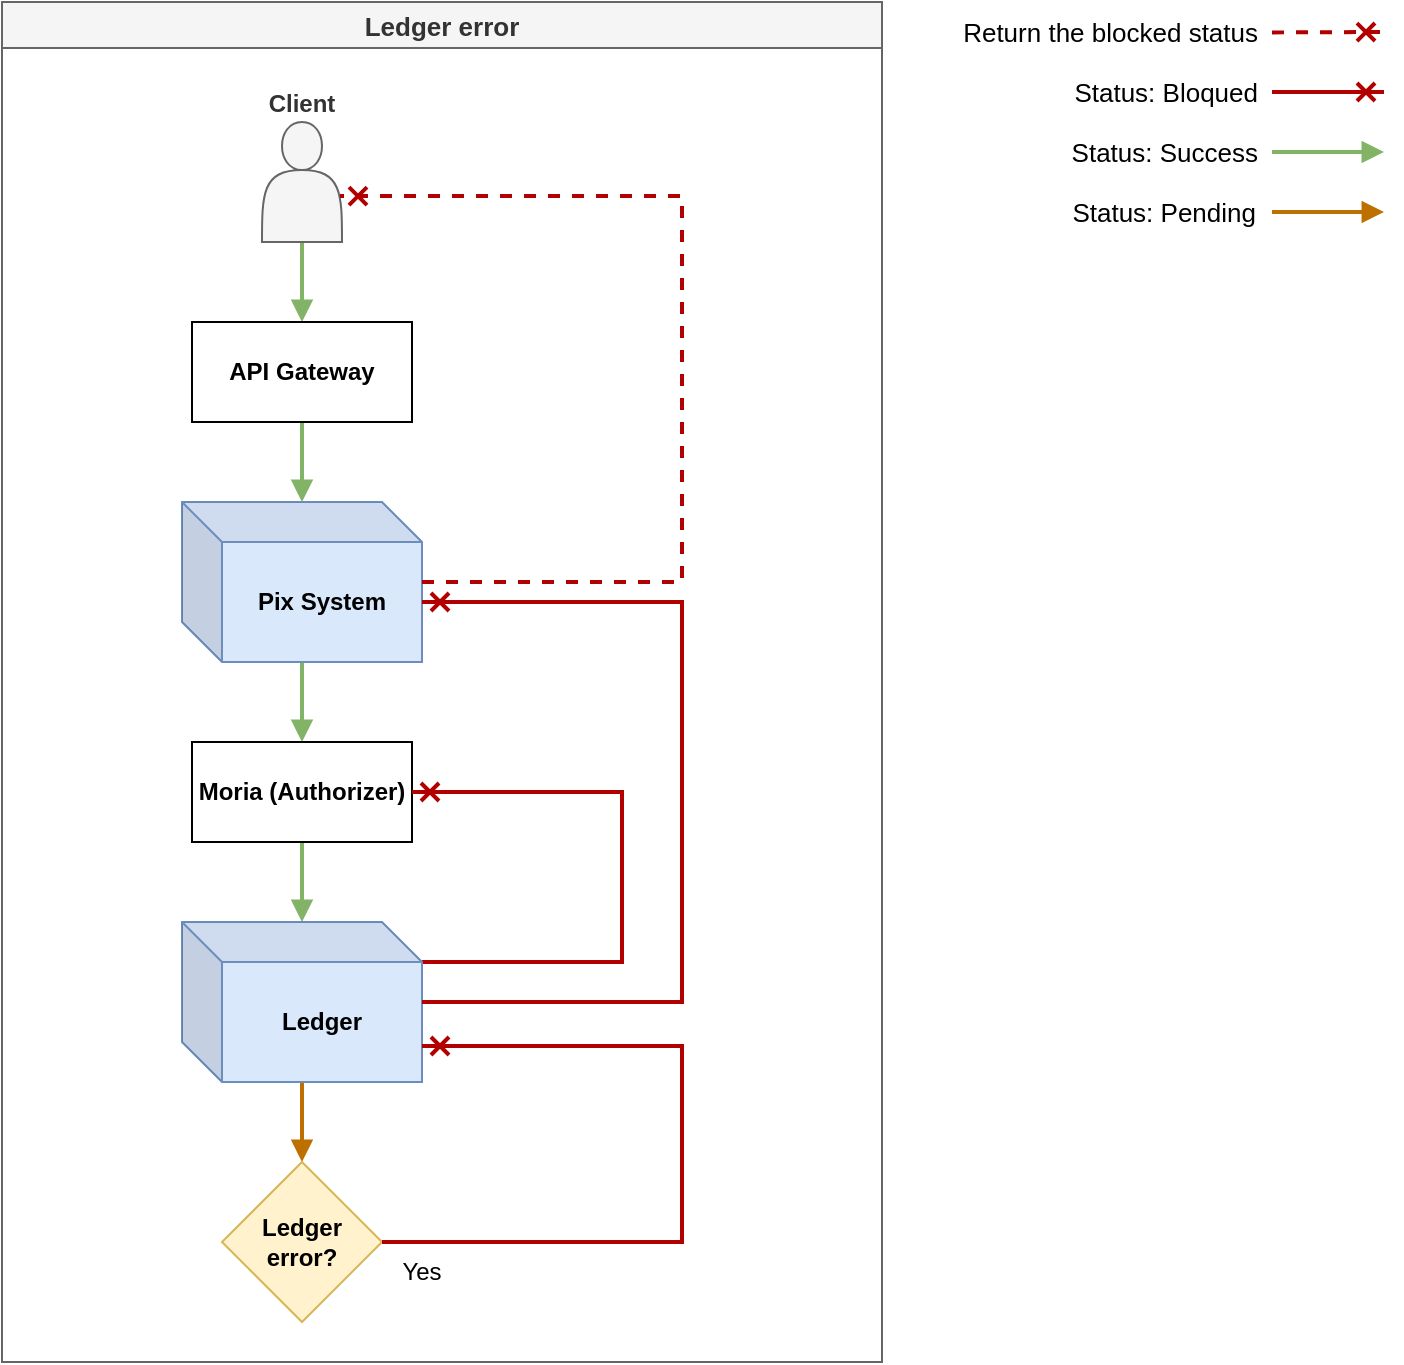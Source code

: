 <mxfile version="24.8.6">
  <diagram name="Página-1" id="03hY8M7xNCjJyNd5qrNB">
    <mxGraphModel dx="1426" dy="747" grid="1" gridSize="10" guides="1" tooltips="1" connect="1" arrows="1" fold="1" page="1" pageScale="1" pageWidth="1169" pageHeight="827" math="0" shadow="0">
      <root>
        <mxCell id="0" />
        <mxCell id="1" parent="0" />
        <mxCell id="oA6J9_Dm-2JbBpcCqwLE-1" value="" style="endArrow=cross;html=1;rounded=0;fillColor=#e51400;strokeColor=#B20000;dashed=1;strokeWidth=2;fontSize=13;align=right;fontStyle=0;endFill=0;" edge="1" parent="1">
          <mxGeometry width="50" height="50" relative="1" as="geometry">
            <mxPoint x="755" y="55.21" as="sourcePoint" />
            <mxPoint x="811" y="55" as="targetPoint" />
          </mxGeometry>
        </mxCell>
        <mxCell id="oA6J9_Dm-2JbBpcCqwLE-2" value="Return the blocked status" style="text;html=1;align=right;verticalAlign=middle;whiteSpace=wrap;rounded=0;fontSize=13;fontStyle=0" vertex="1" parent="1">
          <mxGeometry x="600" y="40" width="150" height="30" as="geometry" />
        </mxCell>
        <mxCell id="oA6J9_Dm-2JbBpcCqwLE-3" value="" style="edgeStyle=orthogonalEdgeStyle;rounded=0;orthogonalLoop=1;jettySize=auto;html=1;endArrow=cross;endFill=0;fillColor=#e51400;strokeColor=#B20000;strokeWidth=2;fontSize=13;align=right;fontStyle=0" edge="1" parent="1">
          <mxGeometry relative="1" as="geometry">
            <mxPoint x="755" y="85" as="sourcePoint" />
            <mxPoint x="811" y="85" as="targetPoint" />
          </mxGeometry>
        </mxCell>
        <mxCell id="oA6J9_Dm-2JbBpcCqwLE-4" value="" style="edgeStyle=orthogonalEdgeStyle;rounded=0;orthogonalLoop=1;jettySize=auto;html=1;endArrow=block;endFill=1;fillColor=#d5e8d4;strokeColor=#82b366;strokeWidth=2;fontSize=13;align=right;fontStyle=0" edge="1" parent="1">
          <mxGeometry relative="1" as="geometry">
            <mxPoint x="755" y="115" as="sourcePoint" />
            <mxPoint x="811" y="115" as="targetPoint" />
          </mxGeometry>
        </mxCell>
        <mxCell id="oA6J9_Dm-2JbBpcCqwLE-5" value="" style="edgeStyle=orthogonalEdgeStyle;rounded=0;orthogonalLoop=1;jettySize=auto;html=1;endArrow=block;endFill=1;fillColor=#f0a30a;strokeColor=#BD7000;strokeWidth=2;fontSize=13;align=right;fontStyle=0" edge="1" parent="1">
          <mxGeometry relative="1" as="geometry">
            <mxPoint x="755" y="145" as="sourcePoint" />
            <mxPoint x="811" y="145" as="targetPoint" />
          </mxGeometry>
        </mxCell>
        <mxCell id="oA6J9_Dm-2JbBpcCqwLE-6" value="Status: Bloqued" style="text;html=1;align=right;verticalAlign=middle;whiteSpace=wrap;rounded=0;fontSize=13;fontStyle=0" vertex="1" parent="1">
          <mxGeometry x="646" y="70" width="104" height="30" as="geometry" />
        </mxCell>
        <mxCell id="oA6J9_Dm-2JbBpcCqwLE-7" value="Status: Success" style="text;html=1;align=right;verticalAlign=middle;whiteSpace=wrap;rounded=0;fontSize=13;fontStyle=0" vertex="1" parent="1">
          <mxGeometry x="631" y="100" width="119" height="30" as="geometry" />
        </mxCell>
        <mxCell id="oA6J9_Dm-2JbBpcCqwLE-8" value="Status: Pending" style="text;html=1;align=right;verticalAlign=middle;whiteSpace=wrap;rounded=0;fontSize=13;fontStyle=0" vertex="1" parent="1">
          <mxGeometry x="630" y="130" width="119" height="30" as="geometry" />
        </mxCell>
        <mxCell id="oA6J9_Dm-2JbBpcCqwLE-9" value="&lt;span style=&quot;font-size: 13px;&quot;&gt;Ledger error&lt;/span&gt;" style="swimlane;whiteSpace=wrap;html=1;fillColor=#f5f5f5;fontColor=#333333;strokeColor=#666666;" vertex="1" parent="1">
          <mxGeometry x="120" y="40" width="440" height="680" as="geometry" />
        </mxCell>
        <mxCell id="oA6J9_Dm-2JbBpcCqwLE-10" value="" style="edgeStyle=orthogonalEdgeStyle;rounded=0;orthogonalLoop=1;jettySize=auto;html=1;fillColor=#d5e8d4;strokeColor=#82b366;strokeWidth=2;endArrow=block;endFill=1;" edge="1" parent="oA6J9_Dm-2JbBpcCqwLE-9" source="oA6J9_Dm-2JbBpcCqwLE-11" target="oA6J9_Dm-2JbBpcCqwLE-13">
          <mxGeometry relative="1" as="geometry" />
        </mxCell>
        <mxCell id="oA6J9_Dm-2JbBpcCqwLE-11" value="Client" style="shape=actor;whiteSpace=wrap;html=1;verticalAlign=bottom;labelPosition=center;verticalLabelPosition=top;align=center;fillColor=#f5f5f5;fontColor=#333333;strokeColor=#666666;fontStyle=1" vertex="1" parent="oA6J9_Dm-2JbBpcCqwLE-9">
          <mxGeometry x="130" y="60" width="40" height="60" as="geometry" />
        </mxCell>
        <mxCell id="oA6J9_Dm-2JbBpcCqwLE-12" value="" style="edgeStyle=orthogonalEdgeStyle;rounded=0;orthogonalLoop=1;jettySize=auto;html=1;fillColor=#d5e8d4;strokeColor=#82b366;strokeWidth=2;endArrow=block;endFill=1;" edge="1" parent="oA6J9_Dm-2JbBpcCqwLE-9" source="oA6J9_Dm-2JbBpcCqwLE-13" target="oA6J9_Dm-2JbBpcCqwLE-15">
          <mxGeometry relative="1" as="geometry" />
        </mxCell>
        <mxCell id="oA6J9_Dm-2JbBpcCqwLE-13" value="API Gateway" style="rounded=0;whiteSpace=wrap;html=1;fontStyle=1" vertex="1" parent="oA6J9_Dm-2JbBpcCqwLE-9">
          <mxGeometry x="95" y="160" width="110" height="50" as="geometry" />
        </mxCell>
        <mxCell id="oA6J9_Dm-2JbBpcCqwLE-14" value="" style="edgeStyle=orthogonalEdgeStyle;rounded=0;orthogonalLoop=1;jettySize=auto;html=1;fillColor=#d5e8d4;strokeColor=#82b366;strokeWidth=2;endArrow=block;endFill=1;" edge="1" parent="oA6J9_Dm-2JbBpcCqwLE-9" source="oA6J9_Dm-2JbBpcCqwLE-15" target="oA6J9_Dm-2JbBpcCqwLE-17">
          <mxGeometry relative="1" as="geometry" />
        </mxCell>
        <mxCell id="oA6J9_Dm-2JbBpcCqwLE-15" value="Pix System" style="shape=cube;whiteSpace=wrap;html=1;boundedLbl=1;backgroundOutline=1;darkOpacity=0.05;darkOpacity2=0.1;fillColor=#dae8fc;strokeColor=#6c8ebf;fontStyle=1" vertex="1" parent="oA6J9_Dm-2JbBpcCqwLE-9">
          <mxGeometry x="90" y="250" width="120" height="80" as="geometry" />
        </mxCell>
        <mxCell id="oA6J9_Dm-2JbBpcCqwLE-16" value="" style="edgeStyle=orthogonalEdgeStyle;rounded=0;orthogonalLoop=1;jettySize=auto;html=1;strokeWidth=2;fillColor=#d5e8d4;strokeColor=#82b366;endArrow=block;endFill=1;" edge="1" parent="oA6J9_Dm-2JbBpcCqwLE-9" source="oA6J9_Dm-2JbBpcCqwLE-17" target="oA6J9_Dm-2JbBpcCqwLE-20">
          <mxGeometry relative="1" as="geometry" />
        </mxCell>
        <mxCell id="oA6J9_Dm-2JbBpcCqwLE-17" value="Moria (Authorizer)" style="rounded=0;whiteSpace=wrap;html=1;fontStyle=1" vertex="1" parent="oA6J9_Dm-2JbBpcCqwLE-9">
          <mxGeometry x="95" y="370" width="110" height="50" as="geometry" />
        </mxCell>
        <mxCell id="oA6J9_Dm-2JbBpcCqwLE-19" style="edgeStyle=orthogonalEdgeStyle;rounded=0;orthogonalLoop=1;jettySize=auto;html=1;entryX=1;entryY=0.5;entryDx=0;entryDy=0;fillColor=#e51400;strokeColor=#B20000;strokeWidth=2;endArrow=cross;endFill=0;" edge="1" parent="oA6J9_Dm-2JbBpcCqwLE-9" source="oA6J9_Dm-2JbBpcCqwLE-20" target="oA6J9_Dm-2JbBpcCqwLE-17">
          <mxGeometry relative="1" as="geometry">
            <Array as="points">
              <mxPoint x="310" y="480" />
              <mxPoint x="310" y="395" />
            </Array>
          </mxGeometry>
        </mxCell>
        <mxCell id="oA6J9_Dm-2JbBpcCqwLE-28" value="" style="edgeStyle=orthogonalEdgeStyle;rounded=0;orthogonalLoop=1;jettySize=auto;html=1;fillColor=#f0a30a;strokeColor=#BD7000;strokeWidth=2;endArrow=block;endFill=1;" edge="1" parent="oA6J9_Dm-2JbBpcCqwLE-9" source="oA6J9_Dm-2JbBpcCqwLE-20" target="oA6J9_Dm-2JbBpcCqwLE-23">
          <mxGeometry relative="1" as="geometry" />
        </mxCell>
        <mxCell id="oA6J9_Dm-2JbBpcCqwLE-20" value="Ledger" style="shape=cube;whiteSpace=wrap;html=1;boundedLbl=1;backgroundOutline=1;darkOpacity=0.05;darkOpacity2=0.1;fillColor=#dae8fc;strokeColor=#6c8ebf;fontStyle=1" vertex="1" parent="oA6J9_Dm-2JbBpcCqwLE-9">
          <mxGeometry x="90" y="460" width="120" height="80" as="geometry" />
        </mxCell>
        <mxCell id="oA6J9_Dm-2JbBpcCqwLE-23" value="&lt;div&gt;&lt;b&gt;Ledger error?&lt;/b&gt;&lt;/div&gt;" style="rhombus;whiteSpace=wrap;html=1;fillColor=#fff2cc;strokeColor=#d6b656;" vertex="1" parent="oA6J9_Dm-2JbBpcCqwLE-9">
          <mxGeometry x="110" y="580" width="80" height="80" as="geometry" />
        </mxCell>
        <mxCell id="oA6J9_Dm-2JbBpcCqwLE-25" style="edgeStyle=orthogonalEdgeStyle;rounded=0;orthogonalLoop=1;jettySize=auto;html=1;entryX=0;entryY=0;entryDx=120;entryDy=50;entryPerimeter=0;fillColor=#e51400;strokeColor=#B20000;strokeWidth=2;endArrow=cross;endFill=0;" edge="1" parent="oA6J9_Dm-2JbBpcCqwLE-9" source="oA6J9_Dm-2JbBpcCqwLE-20" target="oA6J9_Dm-2JbBpcCqwLE-15">
          <mxGeometry relative="1" as="geometry">
            <Array as="points">
              <mxPoint x="340" y="500" />
              <mxPoint x="340" y="300" />
            </Array>
          </mxGeometry>
        </mxCell>
        <mxCell id="oA6J9_Dm-2JbBpcCqwLE-26" style="edgeStyle=orthogonalEdgeStyle;rounded=0;orthogonalLoop=1;jettySize=auto;html=1;entryX=0.975;entryY=0.617;entryDx=0;entryDy=0;entryPerimeter=0;dashed=1;fillColor=#e51400;strokeColor=#B20000;strokeWidth=2;endArrow=cross;endFill=0;" edge="1" parent="oA6J9_Dm-2JbBpcCqwLE-9" source="oA6J9_Dm-2JbBpcCqwLE-15" target="oA6J9_Dm-2JbBpcCqwLE-11">
          <mxGeometry relative="1" as="geometry">
            <Array as="points">
              <mxPoint x="340" y="290" />
              <mxPoint x="340" y="97" />
            </Array>
          </mxGeometry>
        </mxCell>
        <mxCell id="oA6J9_Dm-2JbBpcCqwLE-27" value="Yes" style="text;html=1;align=center;verticalAlign=middle;whiteSpace=wrap;rounded=0;" vertex="1" parent="oA6J9_Dm-2JbBpcCqwLE-9">
          <mxGeometry x="180" y="620" width="60" height="30" as="geometry" />
        </mxCell>
        <mxCell id="oA6J9_Dm-2JbBpcCqwLE-29" style="edgeStyle=orthogonalEdgeStyle;rounded=0;orthogonalLoop=1;jettySize=auto;html=1;entryX=1;entryY=0.775;entryDx=0;entryDy=0;entryPerimeter=0;fillColor=#e51400;strokeColor=#B20000;strokeWidth=2;endArrow=cross;endFill=0;" edge="1" parent="oA6J9_Dm-2JbBpcCqwLE-9" source="oA6J9_Dm-2JbBpcCqwLE-23" target="oA6J9_Dm-2JbBpcCqwLE-20">
          <mxGeometry relative="1" as="geometry">
            <Array as="points">
              <mxPoint x="340" y="620" />
              <mxPoint x="340" y="522" />
            </Array>
          </mxGeometry>
        </mxCell>
      </root>
    </mxGraphModel>
  </diagram>
</mxfile>
